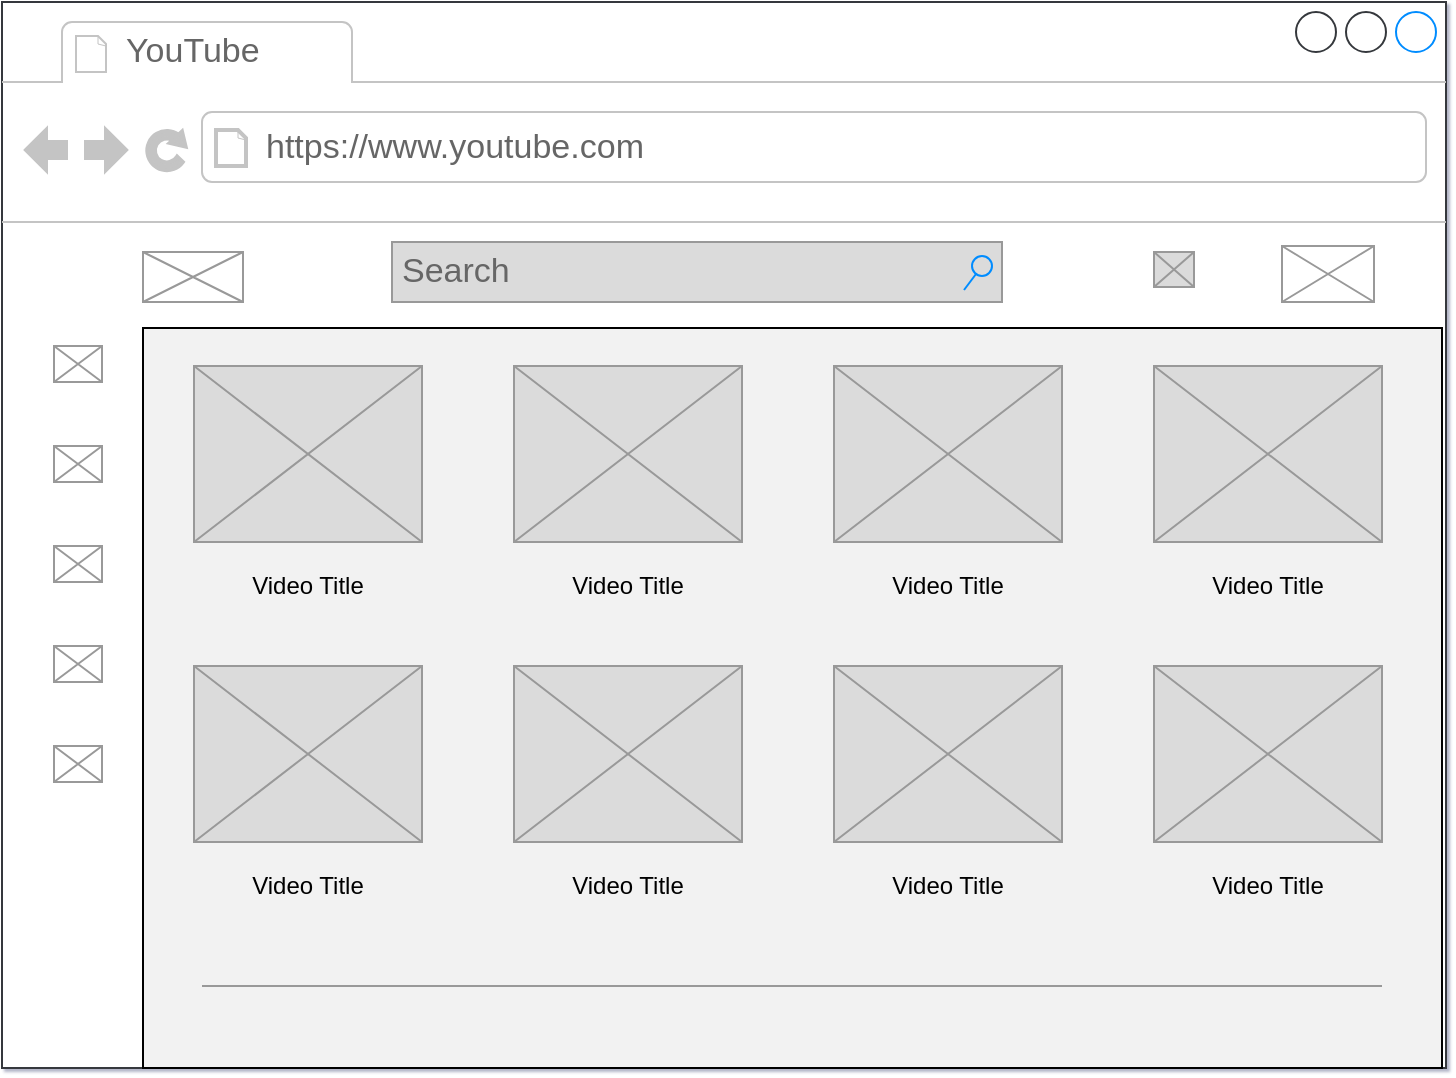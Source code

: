 <mxfile version="14.3.1" type="github">
  <diagram id="k6WBExWrsVQ2S0jx-sN_" name="Page-1">
    <mxGraphModel dx="782" dy="706" grid="1" gridSize="10" guides="1" tooltips="1" connect="1" arrows="1" fold="1" page="1" pageScale="1" pageWidth="827" pageHeight="1169" background="none" math="0" shadow="1">
      <root>
        <mxCell id="0" />
        <mxCell id="1" parent="0" />
        <mxCell id="rpIYPePbURy1IoEbEK6o-1" value="" style="strokeWidth=1;shadow=0;dashed=0;align=center;html=1;shape=mxgraph.mockup.containers.browserWindow;rSize=0;strokeColor=#36393d;strokeColor2=#008cff;strokeColor3=#c4c4c4;mainText=,;recursiveResize=0;fillColor=#FFFFFF;" vertex="1" parent="1">
          <mxGeometry x="54" y="318" width="722" height="533" as="geometry" />
        </mxCell>
        <mxCell id="rpIYPePbURy1IoEbEK6o-54" value="" style="verticalLabelPosition=bottom;verticalAlign=top;html=1;shape=mxgraph.basic.rect;fillColor2=none;strokeWidth=1;size=20;indent=5;rounded=0;comic=0;fillColor=#F2F2F2;" vertex="1" parent="rpIYPePbURy1IoEbEK6o-1">
          <mxGeometry x="70.5" y="163" width="649.5" height="370" as="geometry" />
        </mxCell>
        <mxCell id="rpIYPePbURy1IoEbEK6o-2" value="YouTube" style="strokeWidth=1;shadow=0;dashed=0;align=center;html=1;shape=mxgraph.mockup.containers.anchor;fontSize=17;fontColor=#666666;align=left;" vertex="1" parent="rpIYPePbURy1IoEbEK6o-1">
          <mxGeometry x="60" y="12" width="110" height="26" as="geometry" />
        </mxCell>
        <mxCell id="rpIYPePbURy1IoEbEK6o-3" value="https://www.youtube.com" style="strokeWidth=1;shadow=0;dashed=0;align=center;html=1;shape=mxgraph.mockup.containers.anchor;rSize=0;fontSize=17;fontColor=#666666;align=left;" vertex="1" parent="rpIYPePbURy1IoEbEK6o-1">
          <mxGeometry x="130" y="60" width="250" height="26" as="geometry" />
        </mxCell>
        <mxCell id="rpIYPePbURy1IoEbEK6o-5" value="" style="verticalLabelPosition=bottom;shadow=0;dashed=0;align=center;html=1;verticalAlign=top;strokeWidth=1;shape=mxgraph.mockup.graphics.simpleIcon;strokeColor=#999999;fillColor=#FFFFFF;" vertex="1" parent="rpIYPePbURy1IoEbEK6o-1">
          <mxGeometry x="70.5" y="125" width="50" height="25" as="geometry" />
        </mxCell>
        <mxCell id="rpIYPePbURy1IoEbEK6o-8" value="" style="verticalLabelPosition=bottom;shadow=0;dashed=0;align=center;html=1;verticalAlign=top;strokeWidth=1;shape=mxgraph.mockup.graphics.simpleIcon;strokeColor=#999999;fillColor=#FFFFFF;" vertex="1" parent="rpIYPePbURy1IoEbEK6o-1">
          <mxGeometry x="26" y="172" width="24" height="18" as="geometry" />
        </mxCell>
        <mxCell id="rpIYPePbURy1IoEbEK6o-9" value="" style="verticalLabelPosition=bottom;shadow=0;dashed=0;align=center;html=1;verticalAlign=top;strokeWidth=1;shape=mxgraph.mockup.graphics.simpleIcon;strokeColor=#999999;fillColor=#FFFFFF;" vertex="1" parent="rpIYPePbURy1IoEbEK6o-1">
          <mxGeometry x="26" y="222" width="24" height="18" as="geometry" />
        </mxCell>
        <mxCell id="rpIYPePbURy1IoEbEK6o-10" value="" style="verticalLabelPosition=bottom;shadow=0;dashed=0;align=center;html=1;verticalAlign=top;strokeWidth=1;shape=mxgraph.mockup.graphics.simpleIcon;strokeColor=#999999;fillColor=#FFFFFF;" vertex="1" parent="rpIYPePbURy1IoEbEK6o-1">
          <mxGeometry x="26" y="272" width="24" height="18" as="geometry" />
        </mxCell>
        <mxCell id="rpIYPePbURy1IoEbEK6o-11" value="" style="verticalLabelPosition=bottom;shadow=0;dashed=0;align=center;html=1;verticalAlign=top;strokeWidth=1;shape=mxgraph.mockup.graphics.simpleIcon;strokeColor=#999999;fillColor=#FFFFFF;" vertex="1" parent="rpIYPePbURy1IoEbEK6o-1">
          <mxGeometry x="26" y="322" width="24" height="18" as="geometry" />
        </mxCell>
        <mxCell id="rpIYPePbURy1IoEbEK6o-12" value="" style="verticalLabelPosition=bottom;shadow=0;dashed=0;align=center;html=1;verticalAlign=top;strokeWidth=1;shape=mxgraph.mockup.graphics.simpleIcon;strokeColor=#999999;fillColor=#FFFFFF;" vertex="1" parent="rpIYPePbURy1IoEbEK6o-1">
          <mxGeometry x="640" y="122" width="46" height="28" as="geometry" />
        </mxCell>
        <mxCell id="rpIYPePbURy1IoEbEK6o-14" value="" style="shape=image;html=1;verticalAlign=top;verticalLabelPosition=bottom;labelBackgroundColor=#ffffff;imageAspect=0;aspect=fixed;image=https://cdn4.iconfinder.com/data/icons/mayssam/512/microphone_on-128.png;shadow=0;dashed=0;fontFamily=Helvetica;fontSize=12;fontColor=#f0f0f0;align=center;strokeColor=#999999;strokeWidth=1;fillColor=#FFFFFF;" vertex="1" parent="rpIYPePbURy1IoEbEK6o-1">
          <mxGeometry x="515" y="121.25" width="33.33" height="25" as="geometry" />
        </mxCell>
        <mxCell id="rpIYPePbURy1IoEbEK6o-15" value="" style="verticalLabelPosition=bottom;shadow=0;dashed=0;align=center;html=1;verticalAlign=top;strokeWidth=1;shape=mxgraph.mockup.graphics.simpleIcon;strokeColor=#999999;fillColor=#FFFFFF;" vertex="1" parent="rpIYPePbURy1IoEbEK6o-1">
          <mxGeometry x="26" y="372" width="24" height="18" as="geometry" />
        </mxCell>
        <mxCell id="rpIYPePbURy1IoEbEK6o-20" value="" style="verticalLabelPosition=bottom;shadow=0;dashed=0;align=center;html=1;verticalAlign=top;strokeWidth=1;shape=mxgraph.mockup.graphics.simpleIcon;strokeColor=#999999;fillColor=#DBDBDB;" vertex="1" parent="rpIYPePbURy1IoEbEK6o-1">
          <mxGeometry x="96" y="182" width="114" height="88" as="geometry" />
        </mxCell>
        <mxCell id="rpIYPePbURy1IoEbEK6o-21" value="" style="verticalLabelPosition=bottom;shadow=0;dashed=0;align=center;html=1;verticalAlign=top;strokeWidth=1;shape=mxgraph.mockup.graphics.simpleIcon;strokeColor=#999999;fillColor=#DBDBDB;" vertex="1" parent="rpIYPePbURy1IoEbEK6o-1">
          <mxGeometry x="256" y="182" width="114" height="88" as="geometry" />
        </mxCell>
        <mxCell id="rpIYPePbURy1IoEbEK6o-22" value="" style="verticalLabelPosition=bottom;shadow=0;dashed=0;align=center;html=1;verticalAlign=top;strokeWidth=1;shape=mxgraph.mockup.graphics.simpleIcon;strokeColor=#999999;fillColor=#DBDBDB;" vertex="1" parent="rpIYPePbURy1IoEbEK6o-1">
          <mxGeometry x="416" y="182" width="114" height="88" as="geometry" />
        </mxCell>
        <mxCell id="rpIYPePbURy1IoEbEK6o-23" value="" style="verticalLabelPosition=bottom;shadow=0;dashed=0;align=center;html=1;verticalAlign=top;strokeWidth=1;shape=mxgraph.mockup.graphics.simpleIcon;strokeColor=#999999;fillColor=#DBDBDB;" vertex="1" parent="rpIYPePbURy1IoEbEK6o-1">
          <mxGeometry x="576" y="182" width="114" height="88" as="geometry" />
        </mxCell>
        <mxCell id="rpIYPePbURy1IoEbEK6o-24" value="&lt;font color=&quot;#000000&quot;&gt;Video Title&lt;/font&gt;" style="text;html=1;strokeColor=none;fillColor=none;align=center;verticalAlign=middle;whiteSpace=wrap;rounded=0;" vertex="1" parent="rpIYPePbURy1IoEbEK6o-1">
          <mxGeometry x="111" y="282" width="84" height="20" as="geometry" />
        </mxCell>
        <mxCell id="rpIYPePbURy1IoEbEK6o-25" value="&lt;font color=&quot;#000000&quot;&gt;Video Title&lt;/font&gt;" style="text;html=1;strokeColor=none;fillColor=none;align=center;verticalAlign=middle;whiteSpace=wrap;rounded=0;" vertex="1" parent="rpIYPePbURy1IoEbEK6o-1">
          <mxGeometry x="271" y="282" width="84" height="20" as="geometry" />
        </mxCell>
        <mxCell id="rpIYPePbURy1IoEbEK6o-26" value="&lt;font color=&quot;#000000&quot;&gt;Video Title&lt;/font&gt;" style="text;html=1;strokeColor=none;fillColor=none;align=center;verticalAlign=middle;whiteSpace=wrap;rounded=0;" vertex="1" parent="rpIYPePbURy1IoEbEK6o-1">
          <mxGeometry x="431" y="282" width="84" height="20" as="geometry" />
        </mxCell>
        <mxCell id="rpIYPePbURy1IoEbEK6o-27" value="&lt;font color=&quot;#000000&quot;&gt;Video Title&lt;/font&gt;" style="text;html=1;strokeColor=none;fillColor=none;align=center;verticalAlign=middle;whiteSpace=wrap;rounded=0;" vertex="1" parent="rpIYPePbURy1IoEbEK6o-1">
          <mxGeometry x="591" y="282" width="84" height="20" as="geometry" />
        </mxCell>
        <mxCell id="rpIYPePbURy1IoEbEK6o-28" value="" style="verticalLabelPosition=bottom;shadow=0;dashed=0;align=center;html=1;verticalAlign=top;strokeWidth=1;shape=mxgraph.mockup.graphics.simpleIcon;strokeColor=#999999;fillColor=#DBDBDB;" vertex="1" parent="rpIYPePbURy1IoEbEK6o-1">
          <mxGeometry x="96" y="332" width="114" height="88" as="geometry" />
        </mxCell>
        <mxCell id="rpIYPePbURy1IoEbEK6o-29" value="&lt;font color=&quot;#000000&quot;&gt;Video Title&lt;/font&gt;" style="text;html=1;strokeColor=none;fillColor=none;align=center;verticalAlign=middle;whiteSpace=wrap;rounded=0;" vertex="1" parent="rpIYPePbURy1IoEbEK6o-1">
          <mxGeometry x="111" y="432" width="84" height="20" as="geometry" />
        </mxCell>
        <mxCell id="rpIYPePbURy1IoEbEK6o-30" value="" style="verticalLabelPosition=bottom;shadow=0;dashed=0;align=center;html=1;verticalAlign=top;strokeWidth=1;shape=mxgraph.mockup.graphics.simpleIcon;strokeColor=#999999;fillColor=#DBDBDB;" vertex="1" parent="rpIYPePbURy1IoEbEK6o-1">
          <mxGeometry x="256" y="332" width="114" height="88" as="geometry" />
        </mxCell>
        <mxCell id="rpIYPePbURy1IoEbEK6o-31" value="&lt;font color=&quot;#000000&quot;&gt;Video Title&lt;/font&gt;" style="text;html=1;strokeColor=none;fillColor=none;align=center;verticalAlign=middle;whiteSpace=wrap;rounded=0;" vertex="1" parent="rpIYPePbURy1IoEbEK6o-1">
          <mxGeometry x="271" y="432" width="84" height="20" as="geometry" />
        </mxCell>
        <mxCell id="rpIYPePbURy1IoEbEK6o-32" value="" style="verticalLabelPosition=bottom;shadow=0;dashed=0;align=center;html=1;verticalAlign=top;strokeWidth=1;shape=mxgraph.mockup.graphics.simpleIcon;strokeColor=#999999;fillColor=#DBDBDB;" vertex="1" parent="rpIYPePbURy1IoEbEK6o-1">
          <mxGeometry x="416" y="332" width="114" height="88" as="geometry" />
        </mxCell>
        <mxCell id="rpIYPePbURy1IoEbEK6o-33" value="&lt;font color=&quot;#000000&quot;&gt;Video Title&lt;/font&gt;" style="text;html=1;strokeColor=none;fillColor=none;align=center;verticalAlign=middle;whiteSpace=wrap;rounded=0;" vertex="1" parent="rpIYPePbURy1IoEbEK6o-1">
          <mxGeometry x="431" y="432" width="84" height="20" as="geometry" />
        </mxCell>
        <mxCell id="rpIYPePbURy1IoEbEK6o-34" value="" style="verticalLabelPosition=bottom;shadow=0;dashed=0;align=center;html=1;verticalAlign=top;strokeWidth=1;shape=mxgraph.mockup.graphics.simpleIcon;strokeColor=#999999;fillColor=#DBDBDB;" vertex="1" parent="rpIYPePbURy1IoEbEK6o-1">
          <mxGeometry x="576" y="332" width="114" height="88" as="geometry" />
        </mxCell>
        <mxCell id="rpIYPePbURy1IoEbEK6o-35" value="&lt;font color=&quot;#000000&quot;&gt;Video Title&lt;/font&gt;" style="text;html=1;strokeColor=none;fillColor=none;align=center;verticalAlign=middle;whiteSpace=wrap;rounded=0;" vertex="1" parent="rpIYPePbURy1IoEbEK6o-1">
          <mxGeometry x="591" y="432" width="84" height="20" as="geometry" />
        </mxCell>
        <mxCell id="rpIYPePbURy1IoEbEK6o-43" value="Search" style="strokeWidth=1;shadow=0;dashed=0;align=center;html=1;shape=mxgraph.mockup.forms.searchBox;strokeColor=#999999;mainText=;strokeColor2=#008cff;fontColor=#666666;fontSize=17;align=left;spacingLeft=3;comic=0;fillColor=#DBDBDB;" vertex="1" parent="rpIYPePbURy1IoEbEK6o-1">
          <mxGeometry x="195" y="120" width="305" height="30" as="geometry" />
        </mxCell>
        <mxCell id="rpIYPePbURy1IoEbEK6o-45" value="" style="shape=image;html=1;verticalAlign=top;verticalLabelPosition=bottom;labelBackgroundColor=#ffffff;imageAspect=0;aspect=fixed;image=https://cdn4.iconfinder.com/data/icons/basic-user-interface-2/512/User_Interface-03-128.png;comic=0;strokeColor=#292929;fillColor=#DBDBDB;" vertex="1" parent="rpIYPePbURy1IoEbEK6o-1">
          <mxGeometry x="5.5" y="105" width="65" height="65" as="geometry" />
        </mxCell>
        <mxCell id="rpIYPePbURy1IoEbEK6o-46" value="" style="shape=image;html=1;verticalAlign=top;verticalLabelPosition=bottom;labelBackgroundColor=#ffffff;imageAspect=0;aspect=fixed;image=https://cdn0.iconfinder.com/data/icons/mobile-basic-vol-1/32/Dot_Menu-128.png;comic=0;strokeColor=#292929;fillColor=#DBDBDB;" vertex="1" parent="rpIYPePbURy1IoEbEK6o-1">
          <mxGeometry x="606" y="123.75" width="20" height="20" as="geometry" />
        </mxCell>
        <mxCell id="rpIYPePbURy1IoEbEK6o-47" value="" style="verticalLabelPosition=bottom;shadow=0;dashed=0;align=center;html=1;verticalAlign=top;strokeWidth=1;shape=mxgraph.mockup.graphics.simpleIcon;strokeColor=#999999;comic=0;fillColor=#DBDBDB;" vertex="1" parent="rpIYPePbURy1IoEbEK6o-1">
          <mxGeometry x="576" y="125" width="20" height="17.5" as="geometry" />
        </mxCell>
        <mxCell id="rpIYPePbURy1IoEbEK6o-48" value="" style="verticalLabelPosition=bottom;shadow=0;dashed=0;align=center;html=1;verticalAlign=top;strokeWidth=1;shape=mxgraph.mockup.markup.line;strokeColor=#999999;comic=0;fillColor=#DBDBDB;" vertex="1" parent="rpIYPePbURy1IoEbEK6o-1">
          <mxGeometry x="100" y="482" width="590" height="20" as="geometry" />
        </mxCell>
      </root>
    </mxGraphModel>
  </diagram>
</mxfile>
